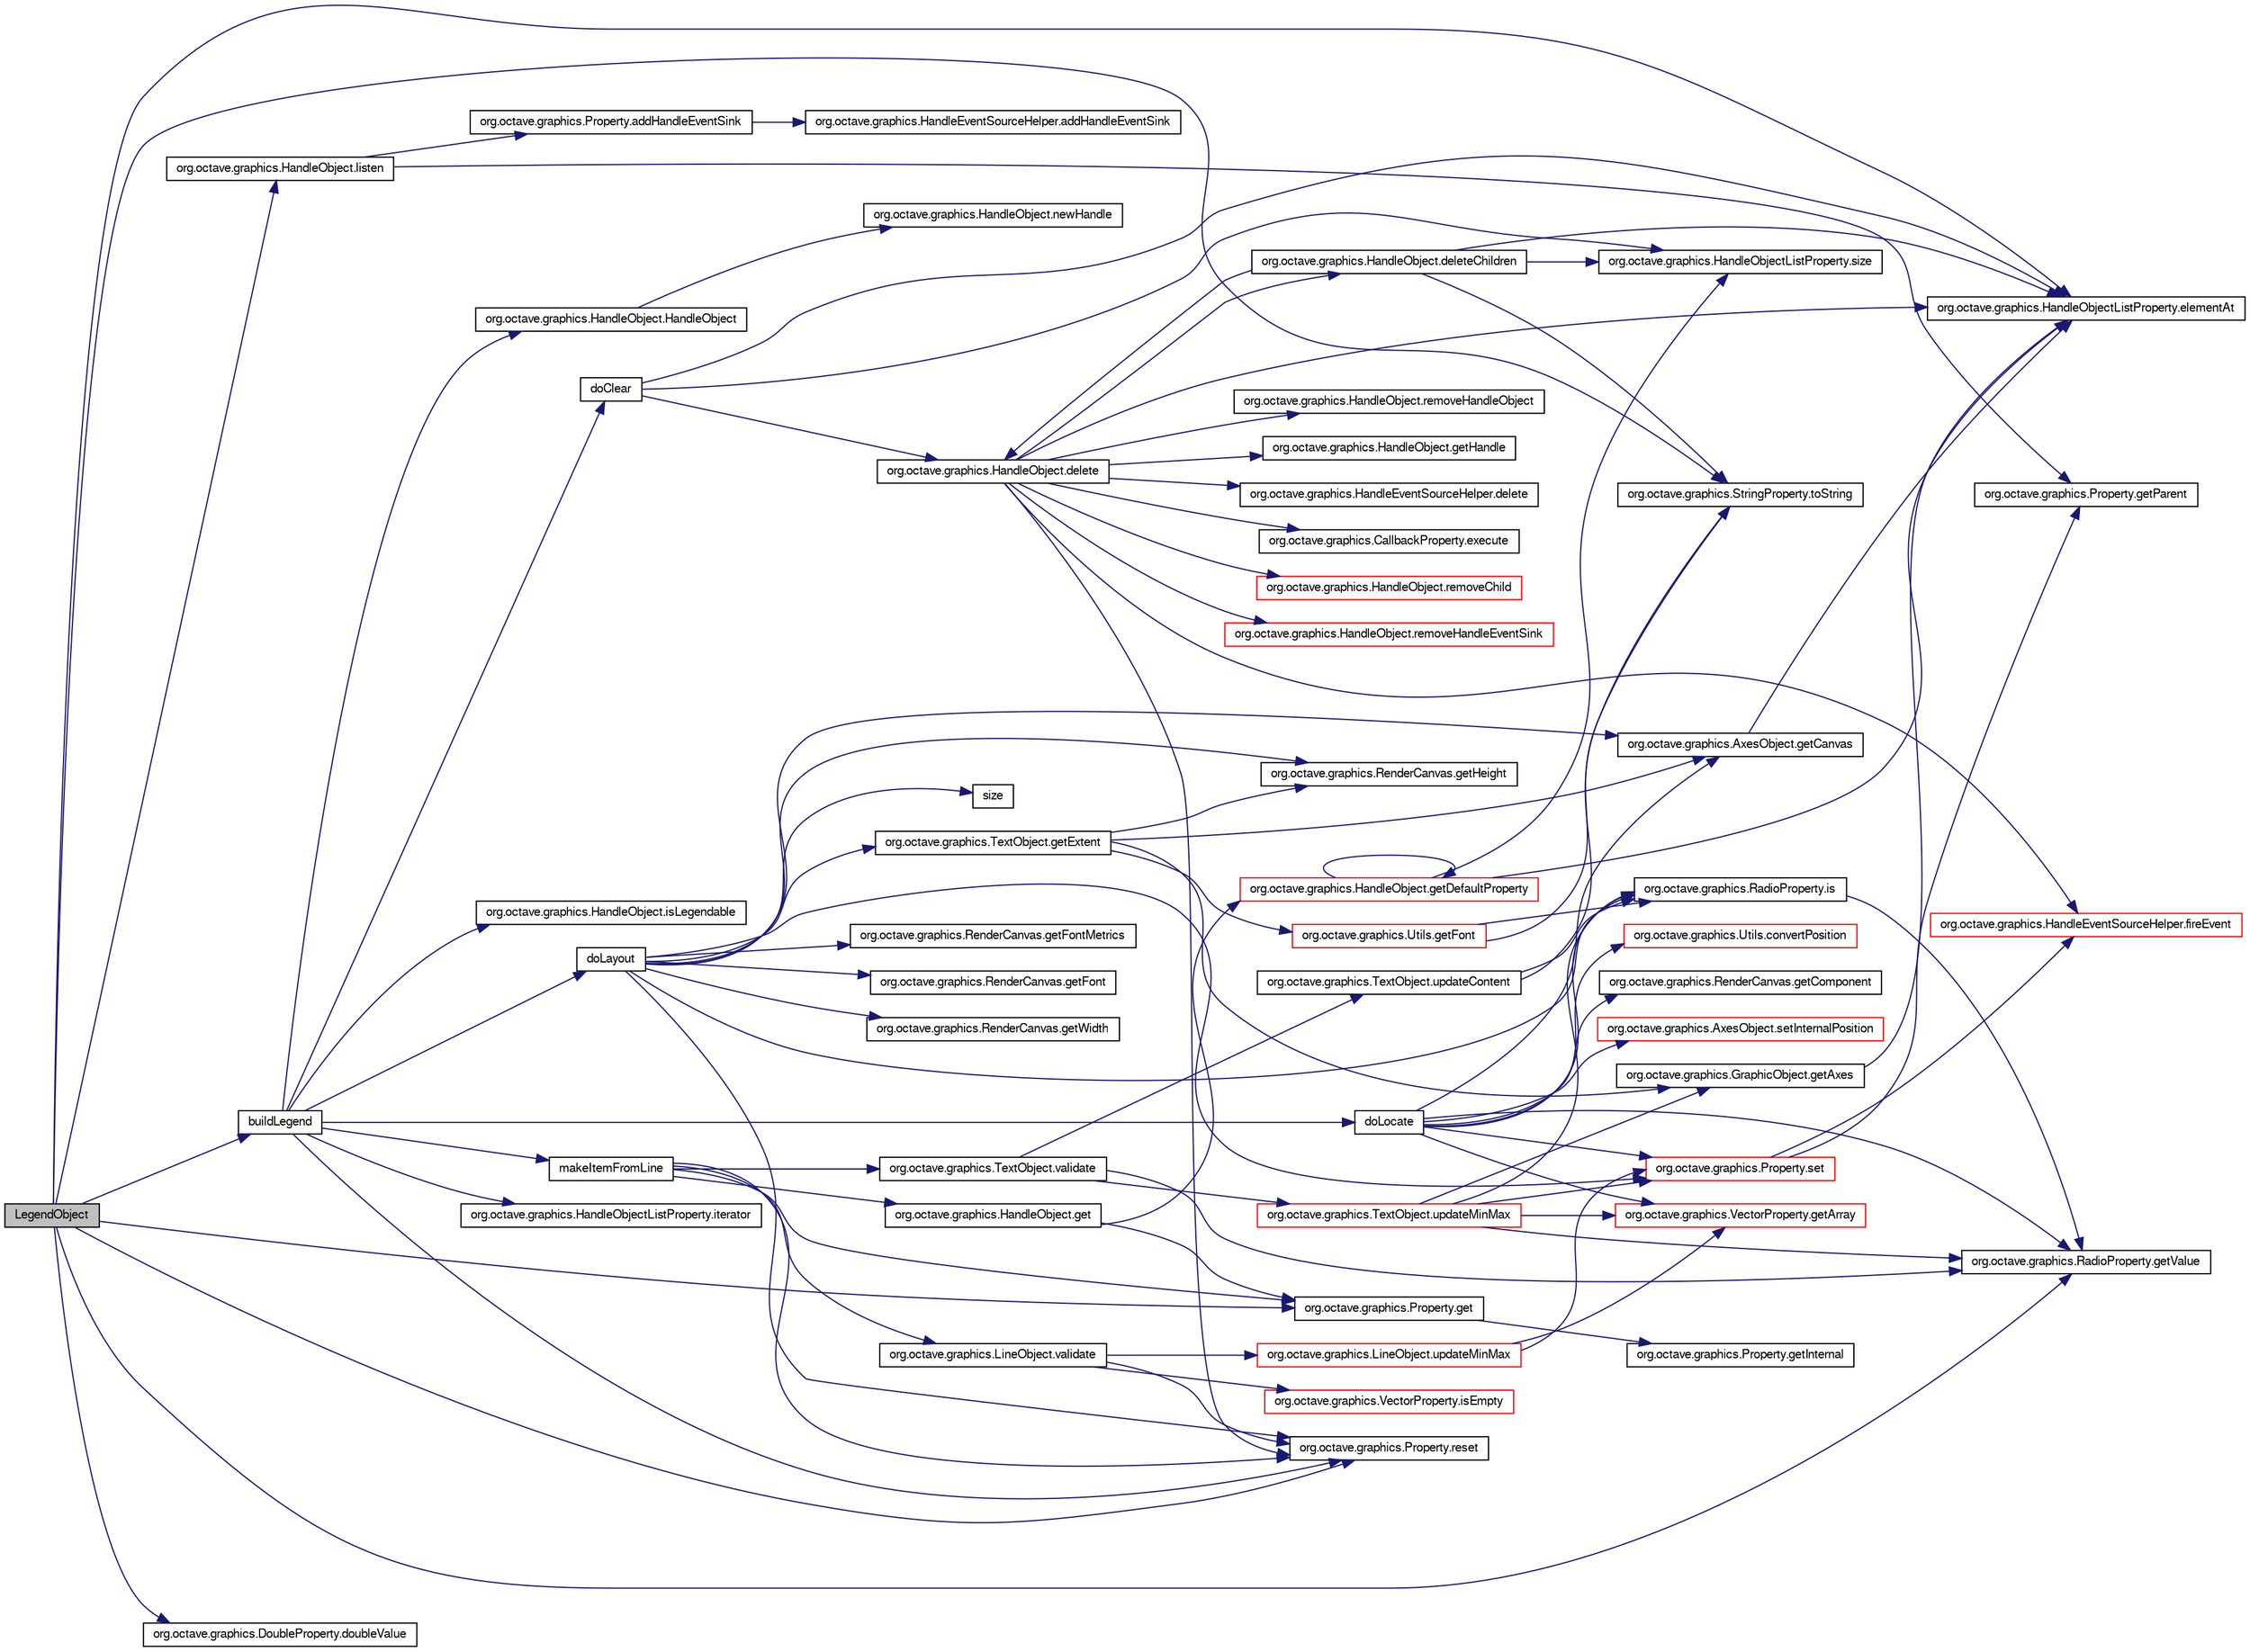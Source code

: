 digraph G
{
  edge [fontname="FreeSans",fontsize="10",labelfontname="FreeSans",labelfontsize="10"];
  node [fontname="FreeSans",fontsize="10",shape=record];
  rankdir="LR";
  Node1 [label="LegendObject",height=0.2,width=0.4,color="black", fillcolor="grey75", style="filled" fontcolor="black"];
  Node1 -> Node2 [color="midnightblue",fontsize="10",style="solid",fontname="FreeSans"];
  Node2 [label="buildLegend",height=0.2,width=0.4,color="black", fillcolor="white", style="filled",URL="$classorg_1_1octave_1_1graphics_1_1_legend_object.html#a55d0f84024ef147bc44d045c3f708dcc"];
  Node2 -> Node3 [color="midnightblue",fontsize="10",style="solid",fontname="FreeSans"];
  Node3 [label="doClear",height=0.2,width=0.4,color="black", fillcolor="white", style="filled",URL="$classorg_1_1octave_1_1graphics_1_1_legend_object.html#a780243cb0457b1d59622f628bfbd45ed"];
  Node3 -> Node4 [color="midnightblue",fontsize="10",style="solid",fontname="FreeSans"];
  Node4 [label="org.octave.graphics.HandleObjectListProperty.size",height=0.2,width=0.4,color="black", fillcolor="white", style="filled",URL="$classorg_1_1octave_1_1graphics_1_1_handle_object_list_property.html#af4b57d21919c42d55af03391f91a1c08"];
  Node3 -> Node5 [color="midnightblue",fontsize="10",style="solid",fontname="FreeSans"];
  Node5 [label="org.octave.graphics.HandleObjectListProperty.elementAt",height=0.2,width=0.4,color="black", fillcolor="white", style="filled",URL="$classorg_1_1octave_1_1graphics_1_1_handle_object_list_property.html#ad4f83b73289f32a66f2d7c611f830616"];
  Node3 -> Node6 [color="midnightblue",fontsize="10",style="solid",fontname="FreeSans"];
  Node6 [label="org.octave.graphics.HandleObject.delete",height=0.2,width=0.4,color="black", fillcolor="white", style="filled",URL="$classorg_1_1octave_1_1graphics_1_1_handle_object.html#a7a4721d0a51e952c211e9b0fea4d8090"];
  Node6 -> Node7 [color="midnightblue",fontsize="10",style="solid",fontname="FreeSans"];
  Node7 [label="org.octave.graphics.HandleEventSourceHelper.delete",height=0.2,width=0.4,color="black", fillcolor="white", style="filled",URL="$classorg_1_1octave_1_1graphics_1_1_handle_event_source_helper.html#a7a4721d0a51e952c211e9b0fea4d8090"];
  Node6 -> Node8 [color="midnightblue",fontsize="10",style="solid",fontname="FreeSans"];
  Node8 [label="org.octave.graphics.HandleObject.deleteChildren",height=0.2,width=0.4,color="black", fillcolor="white", style="filled",URL="$classorg_1_1octave_1_1graphics_1_1_handle_object.html#abf67d882cbea8b20d80544fe5f604e4a"];
  Node8 -> Node6 [color="midnightblue",fontsize="10",style="solid",fontname="FreeSans"];
  Node8 -> Node5 [color="midnightblue",fontsize="10",style="solid",fontname="FreeSans"];
  Node8 -> Node4 [color="midnightblue",fontsize="10",style="solid",fontname="FreeSans"];
  Node8 -> Node9 [color="midnightblue",fontsize="10",style="solid",fontname="FreeSans"];
  Node9 [label="org.octave.graphics.StringProperty.toString",height=0.2,width=0.4,color="black", fillcolor="white", style="filled",URL="$classorg_1_1octave_1_1graphics_1_1_string_property.html#ad146fa8579a5f8a876c4688cc5a68520"];
  Node6 -> Node5 [color="midnightblue",fontsize="10",style="solid",fontname="FreeSans"];
  Node6 -> Node10 [color="midnightblue",fontsize="10",style="solid",fontname="FreeSans"];
  Node10 [label="org.octave.graphics.CallbackProperty.execute",height=0.2,width=0.4,color="black", fillcolor="white", style="filled",URL="$classorg_1_1octave_1_1graphics_1_1_callback_property.html#a61af3e60b94ae3e748f6fbac1e794af7"];
  Node6 -> Node11 [color="midnightblue",fontsize="10",style="solid",fontname="FreeSans"];
  Node11 [label="org.octave.graphics.HandleEventSourceHelper.fireEvent",height=0.2,width=0.4,color="red", fillcolor="white", style="filled",URL="$classorg_1_1octave_1_1graphics_1_1_handle_event_source_helper.html#a5796b678f5ec69c49edfb0433a55fcdd"];
  Node6 -> Node12 [color="midnightblue",fontsize="10",style="solid",fontname="FreeSans"];
  Node12 [label="org.octave.graphics.HandleObject.getHandle",height=0.2,width=0.4,color="black", fillcolor="white", style="filled",URL="$classorg_1_1octave_1_1graphics_1_1_handle_object.html#a3207284cab419867fbf6a9fd174c6cf0"];
  Node6 -> Node13 [color="midnightblue",fontsize="10",style="solid",fontname="FreeSans"];
  Node13 [label="org.octave.graphics.HandleObject.removeChild",height=0.2,width=0.4,color="red", fillcolor="white", style="filled",URL="$classorg_1_1octave_1_1graphics_1_1_handle_object.html#affde818e58d4c9210b1519dd5cab6ebc"];
  Node6 -> Node14 [color="midnightblue",fontsize="10",style="solid",fontname="FreeSans"];
  Node14 [label="org.octave.graphics.HandleObject.removeHandleEventSink",height=0.2,width=0.4,color="red", fillcolor="white", style="filled",URL="$classorg_1_1octave_1_1graphics_1_1_handle_object.html#a39e96512c958e3e841cac9ca44f63057"];
  Node6 -> Node15 [color="midnightblue",fontsize="10",style="solid",fontname="FreeSans"];
  Node15 [label="org.octave.graphics.HandleObject.removeHandleObject",height=0.2,width=0.4,color="black", fillcolor="white", style="filled",URL="$classorg_1_1octave_1_1graphics_1_1_handle_object.html#aec9142b5fb7d1f1819b94a2da7e0f7a1"];
  Node6 -> Node16 [color="midnightblue",fontsize="10",style="solid",fontname="FreeSans"];
  Node16 [label="org.octave.graphics.Property.reset",height=0.2,width=0.4,color="black", fillcolor="white", style="filled",URL="$classorg_1_1octave_1_1graphics_1_1_property.html#ab66b5dbada95d5c93af2876420fb49ec"];
  Node2 -> Node17 [color="midnightblue",fontsize="10",style="solid",fontname="FreeSans"];
  Node17 [label="org.octave.graphics.HandleObjectListProperty.iterator",height=0.2,width=0.4,color="black", fillcolor="white", style="filled",URL="$classorg_1_1octave_1_1graphics_1_1_handle_object_list_property.html#ab93723cfb646268e7e5a0d824c0e0c25"];
  Node2 -> Node18 [color="midnightblue",fontsize="10",style="solid",fontname="FreeSans"];
  Node18 [label="org.octave.graphics.HandleObject.HandleObject",height=0.2,width=0.4,color="black", fillcolor="white", style="filled",URL="$classorg_1_1octave_1_1graphics_1_1_handle_object.html#a2548f8d697e5762db038439e922c4687"];
  Node18 -> Node19 [color="midnightblue",fontsize="10",style="solid",fontname="FreeSans"];
  Node19 [label="org.octave.graphics.HandleObject.newHandle",height=0.2,width=0.4,color="black", fillcolor="white", style="filled",URL="$classorg_1_1octave_1_1graphics_1_1_handle_object.html#aa6f7db0703ad545a98e1eae658777da6"];
  Node2 -> Node20 [color="midnightblue",fontsize="10",style="solid",fontname="FreeSans"];
  Node20 [label="org.octave.graphics.HandleObject.isLegendable",height=0.2,width=0.4,color="black", fillcolor="white", style="filled",URL="$classorg_1_1octave_1_1graphics_1_1_handle_object.html#ad63fa220ec205210cdbbfed916b252d5"];
  Node2 -> Node21 [color="midnightblue",fontsize="10",style="solid",fontname="FreeSans"];
  Node21 [label="makeItemFromLine",height=0.2,width=0.4,color="black", fillcolor="white", style="filled",URL="$classorg_1_1octave_1_1graphics_1_1_legend_object.html#a598b175813e2ec682d9708aaf440f5f1"];
  Node21 -> Node16 [color="midnightblue",fontsize="10",style="solid",fontname="FreeSans"];
  Node21 -> Node22 [color="midnightblue",fontsize="10",style="solid",fontname="FreeSans"];
  Node22 [label="org.octave.graphics.Property.get",height=0.2,width=0.4,color="black", fillcolor="white", style="filled",URL="$classorg_1_1octave_1_1graphics_1_1_property.html#a1dcb9a3ca99e59be2606b68eb18036a0"];
  Node22 -> Node23 [color="midnightblue",fontsize="10",style="solid",fontname="FreeSans"];
  Node23 [label="org.octave.graphics.Property.getInternal",height=0.2,width=0.4,color="black", fillcolor="white", style="filled",URL="$classorg_1_1octave_1_1graphics_1_1_property.html#ad340ce6b4372958894010fd520fc3ee9"];
  Node21 -> Node24 [color="midnightblue",fontsize="10",style="solid",fontname="FreeSans"];
  Node24 [label="org.octave.graphics.TextObject.validate",height=0.2,width=0.4,color="black", fillcolor="white", style="filled",URL="$classorg_1_1octave_1_1graphics_1_1_text_object.html#a41d45236c37b75848f4b1667a11fb50e"];
  Node24 -> Node25 [color="midnightblue",fontsize="10",style="solid",fontname="FreeSans"];
  Node25 [label="org.octave.graphics.RadioProperty.getValue",height=0.2,width=0.4,color="black", fillcolor="white", style="filled",URL="$classorg_1_1octave_1_1graphics_1_1_radio_property.html#a574b29843fb09dff2bf8edd82341f051"];
  Node24 -> Node26 [color="midnightblue",fontsize="10",style="solid",fontname="FreeSans"];
  Node26 [label="org.octave.graphics.TextObject.updateContent",height=0.2,width=0.4,color="black", fillcolor="white", style="filled",URL="$classorg_1_1octave_1_1graphics_1_1_text_object.html#a94e47126075766307c429b68aa65fed5"];
  Node26 -> Node9 [color="midnightblue",fontsize="10",style="solid",fontname="FreeSans"];
  Node26 -> Node27 [color="midnightblue",fontsize="10",style="solid",fontname="FreeSans"];
  Node27 [label="org.octave.graphics.RadioProperty.is",height=0.2,width=0.4,color="black", fillcolor="white", style="filled",URL="$classorg_1_1octave_1_1graphics_1_1_radio_property.html#a6b679eb3fe87358e20dc354d8f0e06b7"];
  Node27 -> Node25 [color="midnightblue",fontsize="10",style="solid",fontname="FreeSans"];
  Node24 -> Node28 [color="midnightblue",fontsize="10",style="solid",fontname="FreeSans"];
  Node28 [label="org.octave.graphics.TextObject.updateMinMax",height=0.2,width=0.4,color="red", fillcolor="white", style="filled",URL="$classorg_1_1octave_1_1graphics_1_1_text_object.html#a5a7d4ec7a8aa411b67ed0c23bddf5657"];
  Node28 -> Node27 [color="midnightblue",fontsize="10",style="solid",fontname="FreeSans"];
  Node28 -> Node29 [color="midnightblue",fontsize="10",style="solid",fontname="FreeSans"];
  Node29 [label="org.octave.graphics.GraphicObject.getAxes",height=0.2,width=0.4,color="black", fillcolor="white", style="filled",URL="$classorg_1_1octave_1_1graphics_1_1_graphic_object.html#a9107ca896fd1ded235d827b7281633de"];
  Node29 -> Node5 [color="midnightblue",fontsize="10",style="solid",fontname="FreeSans"];
  Node28 -> Node30 [color="midnightblue",fontsize="10",style="solid",fontname="FreeSans"];
  Node30 [label="org.octave.graphics.VectorProperty.getArray",height=0.2,width=0.4,color="red", fillcolor="white", style="filled",URL="$classorg_1_1octave_1_1graphics_1_1_vector_property.html#ac9573ab949db7e86c1b0bd502d50e9f1"];
  Node28 -> Node25 [color="midnightblue",fontsize="10",style="solid",fontname="FreeSans"];
  Node28 -> Node31 [color="midnightblue",fontsize="10",style="solid",fontname="FreeSans"];
  Node31 [label="org.octave.graphics.Property.set",height=0.2,width=0.4,color="red", fillcolor="white", style="filled",URL="$classorg_1_1octave_1_1graphics_1_1_property.html#afa1a5457d4b402c51eb58b213de1065f"];
  Node31 -> Node11 [color="midnightblue",fontsize="10",style="solid",fontname="FreeSans"];
  Node31 -> Node32 [color="midnightblue",fontsize="10",style="solid",fontname="FreeSans"];
  Node32 [label="org.octave.graphics.Property.getParent",height=0.2,width=0.4,color="black", fillcolor="white", style="filled",URL="$classorg_1_1octave_1_1graphics_1_1_property.html#a3a86c86371259e59b09618cc300d8236"];
  Node21 -> Node33 [color="midnightblue",fontsize="10",style="solid",fontname="FreeSans"];
  Node33 [label="org.octave.graphics.HandleObject.get",height=0.2,width=0.4,color="black", fillcolor="white", style="filled",URL="$classorg_1_1octave_1_1graphics_1_1_handle_object.html#a0b91f13a43a94a8da8db243d1c015710"];
  Node33 -> Node22 [color="midnightblue",fontsize="10",style="solid",fontname="FreeSans"];
  Node33 -> Node34 [color="midnightblue",fontsize="10",style="solid",fontname="FreeSans"];
  Node34 [label="org.octave.graphics.HandleObject.getDefaultProperty",height=0.2,width=0.4,color="red", fillcolor="white", style="filled",URL="$classorg_1_1octave_1_1graphics_1_1_handle_object.html#aa0903cd999512ec12105b6db9fb6d9ff"];
  Node34 -> Node5 [color="midnightblue",fontsize="10",style="solid",fontname="FreeSans"];
  Node34 -> Node34 [color="midnightblue",fontsize="10",style="solid",fontname="FreeSans"];
  Node34 -> Node4 [color="midnightblue",fontsize="10",style="solid",fontname="FreeSans"];
  Node21 -> Node35 [color="midnightblue",fontsize="10",style="solid",fontname="FreeSans"];
  Node35 [label="org.octave.graphics.LineObject.validate",height=0.2,width=0.4,color="black", fillcolor="white", style="filled",URL="$classorg_1_1octave_1_1graphics_1_1_line_object.html#a41d45236c37b75848f4b1667a11fb50e"];
  Node35 -> Node36 [color="midnightblue",fontsize="10",style="solid",fontname="FreeSans"];
  Node36 [label="org.octave.graphics.VectorProperty.isEmpty",height=0.2,width=0.4,color="red", fillcolor="white", style="filled",URL="$classorg_1_1octave_1_1graphics_1_1_vector_property.html#aa71d41fd3d95c354d4d5e922c6c21210"];
  Node35 -> Node16 [color="midnightblue",fontsize="10",style="solid",fontname="FreeSans"];
  Node35 -> Node37 [color="midnightblue",fontsize="10",style="solid",fontname="FreeSans"];
  Node37 [label="org.octave.graphics.LineObject.updateMinMax",height=0.2,width=0.4,color="red", fillcolor="white", style="filled",URL="$classorg_1_1octave_1_1graphics_1_1_line_object.html#a5a7d4ec7a8aa411b67ed0c23bddf5657"];
  Node37 -> Node30 [color="midnightblue",fontsize="10",style="solid",fontname="FreeSans"];
  Node37 -> Node31 [color="midnightblue",fontsize="10",style="solid",fontname="FreeSans"];
  Node2 -> Node38 [color="midnightblue",fontsize="10",style="solid",fontname="FreeSans"];
  Node38 [label="doLayout",height=0.2,width=0.4,color="black", fillcolor="white", style="filled",URL="$classorg_1_1octave_1_1graphics_1_1_legend_object.html#abf88fa0b9edf8ede8c6b1bd9e3510d4f"];
  Node38 -> Node39 [color="midnightblue",fontsize="10",style="solid",fontname="FreeSans"];
  Node39 [label="org.octave.graphics.AxesObject.getCanvas",height=0.2,width=0.4,color="black", fillcolor="white", style="filled",URL="$classorg_1_1octave_1_1graphics_1_1_axes_object.html#a4f7f24e8f6fae612a9184b2c43646641"];
  Node39 -> Node5 [color="midnightblue",fontsize="10",style="solid",fontname="FreeSans"];
  Node38 -> Node40 [color="midnightblue",fontsize="10",style="solid",fontname="FreeSans"];
  Node40 [label="org.octave.graphics.RenderCanvas.getFontMetrics",height=0.2,width=0.4,color="black", fillcolor="white", style="filled",URL="$interfaceorg_1_1octave_1_1graphics_1_1_render_canvas.html#ab9ef3aa572da248f604d696be42258d3"];
  Node38 -> Node41 [color="midnightblue",fontsize="10",style="solid",fontname="FreeSans"];
  Node41 [label="org.octave.graphics.RenderCanvas.getFont",height=0.2,width=0.4,color="black", fillcolor="white", style="filled",URL="$interfaceorg_1_1octave_1_1graphics_1_1_render_canvas.html#a79bfb667655b3d0b7d01e31f6d543642"];
  Node38 -> Node27 [color="midnightblue",fontsize="10",style="solid",fontname="FreeSans"];
  Node38 -> Node42 [color="midnightblue",fontsize="10",style="solid",fontname="FreeSans"];
  Node42 [label="org.octave.graphics.TextObject.getExtent",height=0.2,width=0.4,color="black", fillcolor="white", style="filled",URL="$classorg_1_1octave_1_1graphics_1_1_text_object.html#ad486ea28a168e867b0cdf0ded8179041"];
  Node42 -> Node29 [color="midnightblue",fontsize="10",style="solid",fontname="FreeSans"];
  Node42 -> Node39 [color="midnightblue",fontsize="10",style="solid",fontname="FreeSans"];
  Node42 -> Node43 [color="midnightblue",fontsize="10",style="solid",fontname="FreeSans"];
  Node43 [label="org.octave.graphics.Utils.getFont",height=0.2,width=0.4,color="red", fillcolor="white", style="filled",URL="$classorg_1_1octave_1_1graphics_1_1_utils.html#a0580a41ab8c036940e7ad290efcf2763"];
  Node43 -> Node9 [color="midnightblue",fontsize="10",style="solid",fontname="FreeSans"];
  Node43 -> Node27 [color="midnightblue",fontsize="10",style="solid",fontname="FreeSans"];
  Node42 -> Node44 [color="midnightblue",fontsize="10",style="solid",fontname="FreeSans"];
  Node44 [label="org.octave.graphics.RenderCanvas.getHeight",height=0.2,width=0.4,color="black", fillcolor="white", style="filled",URL="$interfaceorg_1_1octave_1_1graphics_1_1_render_canvas.html#a07efb2a4e9a982688c8bb3c3f21d1092"];
  Node38 -> Node16 [color="midnightblue",fontsize="10",style="solid",fontname="FreeSans"];
  Node38 -> Node31 [color="midnightblue",fontsize="10",style="solid",fontname="FreeSans"];
  Node38 -> Node45 [color="midnightblue",fontsize="10",style="solid",fontname="FreeSans"];
  Node45 [label="org.octave.graphics.RenderCanvas.getWidth",height=0.2,width=0.4,color="black", fillcolor="white", style="filled",URL="$interfaceorg_1_1octave_1_1graphics_1_1_render_canvas.html#a67a0997183f24da19b776d96c1052998"];
  Node38 -> Node44 [color="midnightblue",fontsize="10",style="solid",fontname="FreeSans"];
  Node38 -> Node46 [color="midnightblue",fontsize="10",style="solid",fontname="FreeSans"];
  Node46 [label="size",height=0.2,width=0.4,color="black", fillcolor="white", style="filled",URL="$classorg_1_1octave_1_1graphics_1_1_legend_object.html#af4b57d21919c42d55af03391f91a1c08"];
  Node2 -> Node47 [color="midnightblue",fontsize="10",style="solid",fontname="FreeSans"];
  Node47 [label="doLocate",height=0.2,width=0.4,color="black", fillcolor="white", style="filled",URL="$classorg_1_1octave_1_1graphics_1_1_legend_object.html#af0ec59e0f5939c1311544166debd60c0"];
  Node47 -> Node27 [color="midnightblue",fontsize="10",style="solid",fontname="FreeSans"];
  Node47 -> Node39 [color="midnightblue",fontsize="10",style="solid",fontname="FreeSans"];
  Node47 -> Node48 [color="midnightblue",fontsize="10",style="solid",fontname="FreeSans"];
  Node48 [label="org.octave.graphics.Utils.convertPosition",height=0.2,width=0.4,color="red", fillcolor="white", style="filled",URL="$classorg_1_1octave_1_1graphics_1_1_utils.html#abc92528a969cc7b9b28c0a491e61a7a6"];
  Node47 -> Node30 [color="midnightblue",fontsize="10",style="solid",fontname="FreeSans"];
  Node47 -> Node25 [color="midnightblue",fontsize="10",style="solid",fontname="FreeSans"];
  Node47 -> Node49 [color="midnightblue",fontsize="10",style="solid",fontname="FreeSans"];
  Node49 [label="org.octave.graphics.RenderCanvas.getComponent",height=0.2,width=0.4,color="black", fillcolor="white", style="filled",URL="$interfaceorg_1_1octave_1_1graphics_1_1_render_canvas.html#a3d16ca3166d8e4af4a7a285efefe3c1f"];
  Node47 -> Node31 [color="midnightblue",fontsize="10",style="solid",fontname="FreeSans"];
  Node47 -> Node50 [color="midnightblue",fontsize="10",style="solid",fontname="FreeSans"];
  Node50 [label="org.octave.graphics.AxesObject.setInternalPosition",height=0.2,width=0.4,color="red", fillcolor="white", style="filled",URL="$classorg_1_1octave_1_1graphics_1_1_axes_object.html#a7623552654335ed9c42976d9f5c79c02"];
  Node2 -> Node16 [color="midnightblue",fontsize="10",style="solid",fontname="FreeSans"];
  Node1 -> Node51 [color="midnightblue",fontsize="10",style="solid",fontname="FreeSans"];
  Node51 [label="org.octave.graphics.DoubleProperty.doubleValue",height=0.2,width=0.4,color="black", fillcolor="white", style="filled",URL="$classorg_1_1octave_1_1graphics_1_1_double_property.html#aad7c86e3a7c4753efa88b5c659496c05"];
  Node1 -> Node5 [color="midnightblue",fontsize="10",style="solid",fontname="FreeSans"];
  Node1 -> Node22 [color="midnightblue",fontsize="10",style="solid",fontname="FreeSans"];
  Node1 -> Node25 [color="midnightblue",fontsize="10",style="solid",fontname="FreeSans"];
  Node1 -> Node52 [color="midnightblue",fontsize="10",style="solid",fontname="FreeSans"];
  Node52 [label="org.octave.graphics.HandleObject.listen",height=0.2,width=0.4,color="black", fillcolor="white", style="filled",URL="$classorg_1_1octave_1_1graphics_1_1_handle_object.html#afeadfccbc2f3a8165f873c85c47ef024"];
  Node52 -> Node53 [color="midnightblue",fontsize="10",style="solid",fontname="FreeSans"];
  Node53 [label="org.octave.graphics.Property.addHandleEventSink",height=0.2,width=0.4,color="black", fillcolor="white", style="filled",URL="$classorg_1_1octave_1_1graphics_1_1_property.html#a252f90d7b0673a96e0ceb8e1a0d80f91"];
  Node53 -> Node54 [color="midnightblue",fontsize="10",style="solid",fontname="FreeSans"];
  Node54 [label="org.octave.graphics.HandleEventSourceHelper.addHandleEventSink",height=0.2,width=0.4,color="black", fillcolor="white", style="filled",URL="$classorg_1_1octave_1_1graphics_1_1_handle_event_source_helper.html#a252f90d7b0673a96e0ceb8e1a0d80f91"];
  Node52 -> Node32 [color="midnightblue",fontsize="10",style="solid",fontname="FreeSans"];
  Node1 -> Node16 [color="midnightblue",fontsize="10",style="solid",fontname="FreeSans"];
  Node1 -> Node9 [color="midnightblue",fontsize="10",style="solid",fontname="FreeSans"];
}
